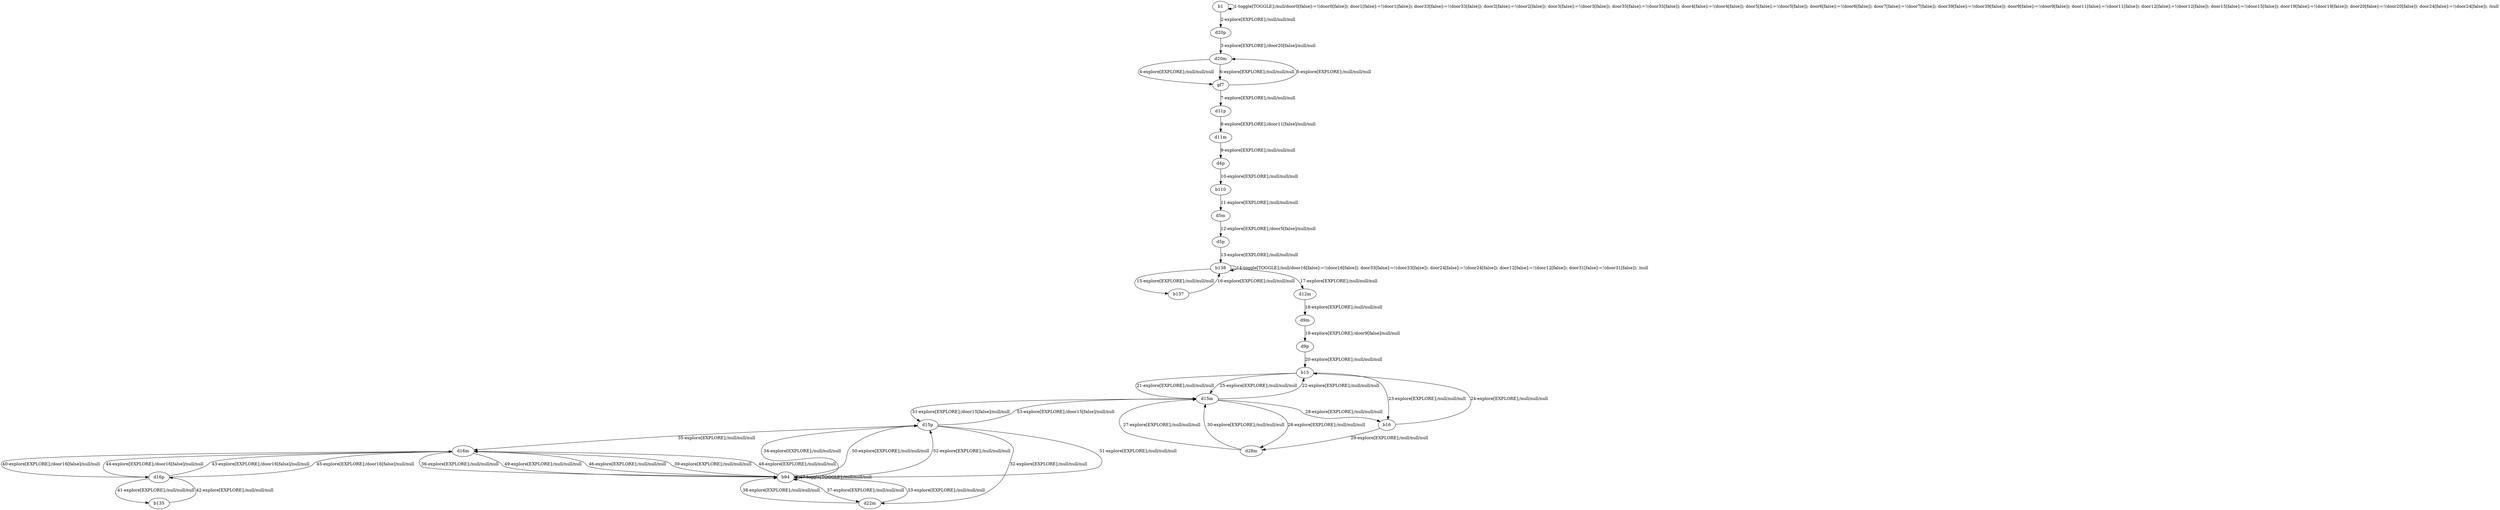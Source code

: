 # Total number of goals covered by this test: 4
# d16m --> d16p
# b135 --> d16p
# d16p --> b135
# d16p --> d16m

digraph g {
"b1" -> "b1" [label = "1-toggle[TOGGLE];/null/door0[false]:=!(door0[false]); door1[false]:=!(door1[false]); door33[false]:=!(door33[false]); door2[false]:=!(door2[false]); door3[false]:=!(door3[false]); door35[false]:=!(door35[false]); door4[false]:=!(door4[false]); door5[false]:=!(door5[false]); door6[false]:=!(door6[false]); door7[false]:=!(door7[false]); door39[false]:=!(door39[false]); door9[false]:=!(door9[false]); door11[false]:=!(door11[false]); door12[false]:=!(door12[false]); door15[false]:=!(door15[false]); door19[false]:=!(door19[false]); door20[false]:=!(door20[false]); door24[false]:=!(door24[false]); /null"];
"b1" -> "d20p" [label = "2-explore[EXPLORE];/null/null/null"];
"d20p" -> "d20m" [label = "3-explore[EXPLORE];/door20[false]/null/null"];
"d20m" -> "gf7" [label = "4-explore[EXPLORE];/null/null/null"];
"gf7" -> "d20m" [label = "5-explore[EXPLORE];/null/null/null"];
"d20m" -> "gf7" [label = "6-explore[EXPLORE];/null/null/null"];
"gf7" -> "d11p" [label = "7-explore[EXPLORE];/null/null/null"];
"d11p" -> "d11m" [label = "8-explore[EXPLORE];/door11[false]/null/null"];
"d11m" -> "d4p" [label = "9-explore[EXPLORE];/null/null/null"];
"d4p" -> "b110" [label = "10-explore[EXPLORE];/null/null/null"];
"b110" -> "d5m" [label = "11-explore[EXPLORE];/null/null/null"];
"d5m" -> "d5p" [label = "12-explore[EXPLORE];/door5[false]/null/null"];
"d5p" -> "b138" [label = "13-explore[EXPLORE];/null/null/null"];
"b138" -> "b138" [label = "14-toggle[TOGGLE];/null/door16[false]:=!(door16[false]); door33[false]:=!(door33[false]); door24[false]:=!(door24[false]); door12[false]:=!(door12[false]); door31[false]:=!(door31[false]); /null"];
"b138" -> "b137" [label = "15-explore[EXPLORE];/null/null/null"];
"b137" -> "b138" [label = "16-explore[EXPLORE];/null/null/null"];
"b138" -> "d12m" [label = "17-explore[EXPLORE];/null/null/null"];
"d12m" -> "d9m" [label = "18-explore[EXPLORE];/null/null/null"];
"d9m" -> "d9p" [label = "19-explore[EXPLORE];/door9[false]/null/null"];
"d9p" -> "b15" [label = "20-explore[EXPLORE];/null/null/null"];
"b15" -> "d15m" [label = "21-explore[EXPLORE];/null/null/null"];
"d15m" -> "b15" [label = "22-explore[EXPLORE];/null/null/null"];
"b15" -> "b16" [label = "23-explore[EXPLORE];/null/null/null"];
"b16" -> "b15" [label = "24-explore[EXPLORE];/null/null/null"];
"b15" -> "d15m" [label = "25-explore[EXPLORE];/null/null/null"];
"d15m" -> "d28m" [label = "26-explore[EXPLORE];/null/null/null"];
"d28m" -> "d15m" [label = "27-explore[EXPLORE];/null/null/null"];
"d15m" -> "b16" [label = "28-explore[EXPLORE];/null/null/null"];
"b16" -> "d28m" [label = "29-explore[EXPLORE];/null/null/null"];
"d28m" -> "d15m" [label = "30-explore[EXPLORE];/null/null/null"];
"d15m" -> "d15p" [label = "31-explore[EXPLORE];/door15[false]/null/null"];
"d15p" -> "d22m" [label = "32-explore[EXPLORE];/null/null/null"];
"d22m" -> "b94" [label = "33-explore[EXPLORE];/null/null/null"];
"b94" -> "d15p" [label = "34-explore[EXPLORE];/null/null/null"];
"d15p" -> "d16m" [label = "35-explore[EXPLORE];/null/null/null"];
"d16m" -> "b94" [label = "36-explore[EXPLORE];/null/null/null"];
"b94" -> "d22m" [label = "37-explore[EXPLORE];/null/null/null"];
"d22m" -> "b94" [label = "38-explore[EXPLORE];/null/null/null"];
"b94" -> "d16m" [label = "39-explore[EXPLORE];/null/null/null"];
"d16m" -> "d16p" [label = "40-explore[EXPLORE];/door16[false]/null/null"];
"d16p" -> "b135" [label = "41-explore[EXPLORE];/null/null/null"];
"b135" -> "d16p" [label = "42-explore[EXPLORE];/null/null/null"];
"d16p" -> "d16m" [label = "43-explore[EXPLORE];/door16[false]/null/null"];
"d16m" -> "d16p" [label = "44-explore[EXPLORE];/door16[false]/null/null"];
"d16p" -> "d16m" [label = "45-explore[EXPLORE];/door16[false]/null/null"];
"d16m" -> "b94" [label = "46-explore[EXPLORE];/null/null/null"];
"b94" -> "b94" [label = "47-toggle[TOGGLE];/null/null/null"];
"b94" -> "d16m" [label = "48-explore[EXPLORE];/null/null/null"];
"d16m" -> "b94" [label = "49-explore[EXPLORE];/null/null/null"];
"b94" -> "d15p" [label = "50-explore[EXPLORE];/null/null/null"];
"d15p" -> "b94" [label = "51-explore[EXPLORE];/null/null/null"];
"b94" -> "d15p" [label = "52-explore[EXPLORE];/null/null/null"];
"d15p" -> "d15m" [label = "53-explore[EXPLORE];/door15[false]/null/null"];
}